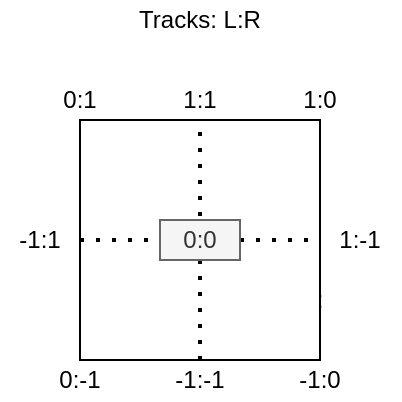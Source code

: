 <mxfile version="14.6.13" type="device"><diagram id="stT2APcG8O9ZJ5TJZ7OV" name="Page-1"><mxGraphModel dx="440" dy="352" grid="1" gridSize="10" guides="1" tooltips="1" connect="1" arrows="1" fold="1" page="1" pageScale="1" pageWidth="1100" pageHeight="850" math="0" shadow="0"><root><mxCell id="0"/><mxCell id="1" parent="0"/><mxCell id="LJ5XvUgN0b7apTXDk6Ga-2" value="" style="whiteSpace=wrap;html=1;aspect=fixed;" vertex="1" parent="1"><mxGeometry x="400" y="240" width="120" height="120" as="geometry"/></mxCell><mxCell id="LJ5XvUgN0b7apTXDk6Ga-3" value="" style="endArrow=none;dashed=1;html=1;dashPattern=1 3;strokeWidth=2;entryX=0.5;entryY=0;entryDx=0;entryDy=0;exitX=0.5;exitY=1;exitDx=0;exitDy=0;" edge="1" parent="1" source="LJ5XvUgN0b7apTXDk6Ga-2" target="LJ5XvUgN0b7apTXDk6Ga-2"><mxGeometry width="50" height="50" relative="1" as="geometry"><mxPoint x="260" y="460" as="sourcePoint"/><mxPoint x="310" y="410" as="targetPoint"/></mxGeometry></mxCell><mxCell id="LJ5XvUgN0b7apTXDk6Ga-5" value="1:1" style="text;html=1;strokeColor=none;fillColor=none;align=center;verticalAlign=middle;whiteSpace=wrap;rounded=0;" vertex="1" parent="1"><mxGeometry x="440" y="220" width="40" height="20" as="geometry"/></mxCell><mxCell id="LJ5XvUgN0b7apTXDk6Ga-6" value="-1:-1" style="text;html=1;strokeColor=none;fillColor=none;align=center;verticalAlign=middle;whiteSpace=wrap;rounded=0;" vertex="1" parent="1"><mxGeometry x="440" y="360" width="40" height="20" as="geometry"/></mxCell><mxCell id="LJ5XvUgN0b7apTXDk6Ga-8" value="" style="endArrow=none;dashed=1;html=1;dashPattern=1 3;strokeWidth=2;exitX=0;exitY=0.5;exitDx=0;exitDy=0;entryX=0;entryY=0.5;entryDx=0;entryDy=0;" edge="1" parent="1" source="LJ5XvUgN0b7apTXDk6Ga-2" target="LJ5XvUgN0b7apTXDk6Ga-11"><mxGeometry width="50" height="50" relative="1" as="geometry"><mxPoint x="440" y="280" as="sourcePoint"/><mxPoint x="520" y="280" as="targetPoint"/></mxGeometry></mxCell><mxCell id="LJ5XvUgN0b7apTXDk6Ga-9" value="Tracks: L:R" style="text;html=1;strokeColor=none;fillColor=none;align=center;verticalAlign=middle;whiteSpace=wrap;rounded=0;" vertex="1" parent="1"><mxGeometry x="420" y="180" width="80" height="20" as="geometry"/></mxCell><mxCell id="LJ5XvUgN0b7apTXDk6Ga-10" value="1:0" style="text;html=1;strokeColor=none;fillColor=none;align=center;verticalAlign=middle;whiteSpace=wrap;rounded=0;" vertex="1" parent="1"><mxGeometry x="500" y="220" width="40" height="20" as="geometry"/></mxCell><mxCell id="LJ5XvUgN0b7apTXDk6Ga-11" value="1:-1" style="text;html=1;strokeColor=none;fillColor=none;align=center;verticalAlign=middle;whiteSpace=wrap;rounded=0;" vertex="1" parent="1"><mxGeometry x="520" y="290" width="40" height="20" as="geometry"/></mxCell><mxCell id="LJ5XvUgN0b7apTXDk6Ga-12" value=":" style="text;html=1;strokeColor=none;fillColor=none;align=center;verticalAlign=middle;whiteSpace=wrap;rounded=0;" vertex="1" parent="1"><mxGeometry x="500" y="320" width="40" height="20" as="geometry"/></mxCell><mxCell id="LJ5XvUgN0b7apTXDk6Ga-13" value="0:1" style="text;html=1;strokeColor=none;fillColor=none;align=center;verticalAlign=middle;whiteSpace=wrap;rounded=0;" vertex="1" parent="1"><mxGeometry x="380" y="220" width="40" height="20" as="geometry"/></mxCell><mxCell id="LJ5XvUgN0b7apTXDk6Ga-14" value="-1:1" style="text;html=1;strokeColor=none;fillColor=none;align=center;verticalAlign=middle;whiteSpace=wrap;rounded=0;" vertex="1" parent="1"><mxGeometry x="360" y="290" width="40" height="20" as="geometry"/></mxCell><mxCell id="LJ5XvUgN0b7apTXDk6Ga-15" value="0:-1" style="text;html=1;strokeColor=none;fillColor=none;align=center;verticalAlign=middle;whiteSpace=wrap;rounded=0;" vertex="1" parent="1"><mxGeometry x="380" y="360" width="40" height="20" as="geometry"/></mxCell><mxCell id="LJ5XvUgN0b7apTXDk6Ga-17" value="-1:0" style="text;html=1;strokeColor=none;fillColor=none;align=center;verticalAlign=middle;whiteSpace=wrap;rounded=0;" vertex="1" parent="1"><mxGeometry x="500" y="360" width="40" height="20" as="geometry"/></mxCell><mxCell id="LJ5XvUgN0b7apTXDk6Ga-7" value="0:0" style="text;html=1;align=center;verticalAlign=middle;whiteSpace=wrap;rounded=0;fillColor=#f5f5f5;strokeColor=#666666;fontColor=#333333;" vertex="1" parent="1"><mxGeometry x="440" y="290" width="40" height="20" as="geometry"/></mxCell></root></mxGraphModel></diagram></mxfile>